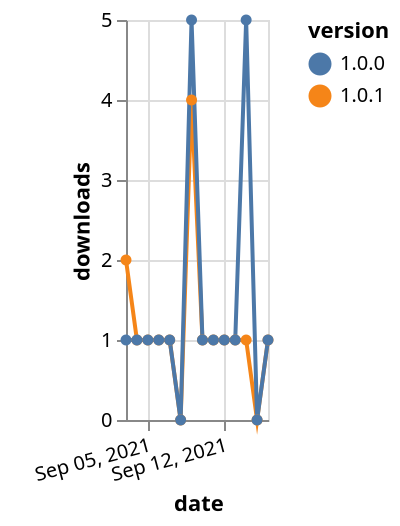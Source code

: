 {"$schema": "https://vega.github.io/schema/vega-lite/v5.json", "description": "A simple bar chart with embedded data.", "data": {"values": [{"date": "2021-09-03", "total": 113, "delta": 2, "version": "1.0.1"}, {"date": "2021-09-04", "total": 114, "delta": 1, "version": "1.0.1"}, {"date": "2021-09-05", "total": 115, "delta": 1, "version": "1.0.1"}, {"date": "2021-09-06", "total": 116, "delta": 1, "version": "1.0.1"}, {"date": "2021-09-07", "total": 117, "delta": 1, "version": "1.0.1"}, {"date": "2021-09-08", "total": 117, "delta": 0, "version": "1.0.1"}, {"date": "2021-09-09", "total": 121, "delta": 4, "version": "1.0.1"}, {"date": "2021-09-10", "total": 122, "delta": 1, "version": "1.0.1"}, {"date": "2021-09-11", "total": 123, "delta": 1, "version": "1.0.1"}, {"date": "2021-09-12", "total": 124, "delta": 1, "version": "1.0.1"}, {"date": "2021-09-13", "total": 125, "delta": 1, "version": "1.0.1"}, {"date": "2021-09-14", "total": 126, "delta": 1, "version": "1.0.1"}, {"date": "2021-09-15", "total": 126, "delta": 0, "version": "1.0.1"}, {"date": "2021-09-16", "total": 127, "delta": 1, "version": "1.0.1"}, {"date": "2021-09-03", "total": 456, "delta": 1, "version": "1.0.0"}, {"date": "2021-09-04", "total": 457, "delta": 1, "version": "1.0.0"}, {"date": "2021-09-05", "total": 458, "delta": 1, "version": "1.0.0"}, {"date": "2021-09-06", "total": 459, "delta": 1, "version": "1.0.0"}, {"date": "2021-09-07", "total": 460, "delta": 1, "version": "1.0.0"}, {"date": "2021-09-08", "total": 460, "delta": 0, "version": "1.0.0"}, {"date": "2021-09-09", "total": 465, "delta": 5, "version": "1.0.0"}, {"date": "2021-09-10", "total": 466, "delta": 1, "version": "1.0.0"}, {"date": "2021-09-11", "total": 467, "delta": 1, "version": "1.0.0"}, {"date": "2021-09-12", "total": 468, "delta": 1, "version": "1.0.0"}, {"date": "2021-09-13", "total": 469, "delta": 1, "version": "1.0.0"}, {"date": "2021-09-14", "total": 474, "delta": 5, "version": "1.0.0"}, {"date": "2021-09-15", "total": 474, "delta": 0, "version": "1.0.0"}, {"date": "2021-09-16", "total": 475, "delta": 1, "version": "1.0.0"}]}, "width": "container", "mark": {"type": "line", "point": {"filled": true}}, "encoding": {"x": {"field": "date", "type": "temporal", "timeUnit": "yearmonthdate", "title": "date", "axis": {"labelAngle": -15}}, "y": {"field": "delta", "type": "quantitative", "title": "downloads"}, "color": {"field": "version", "type": "nominal"}, "tooltip": {"field": "delta"}}}